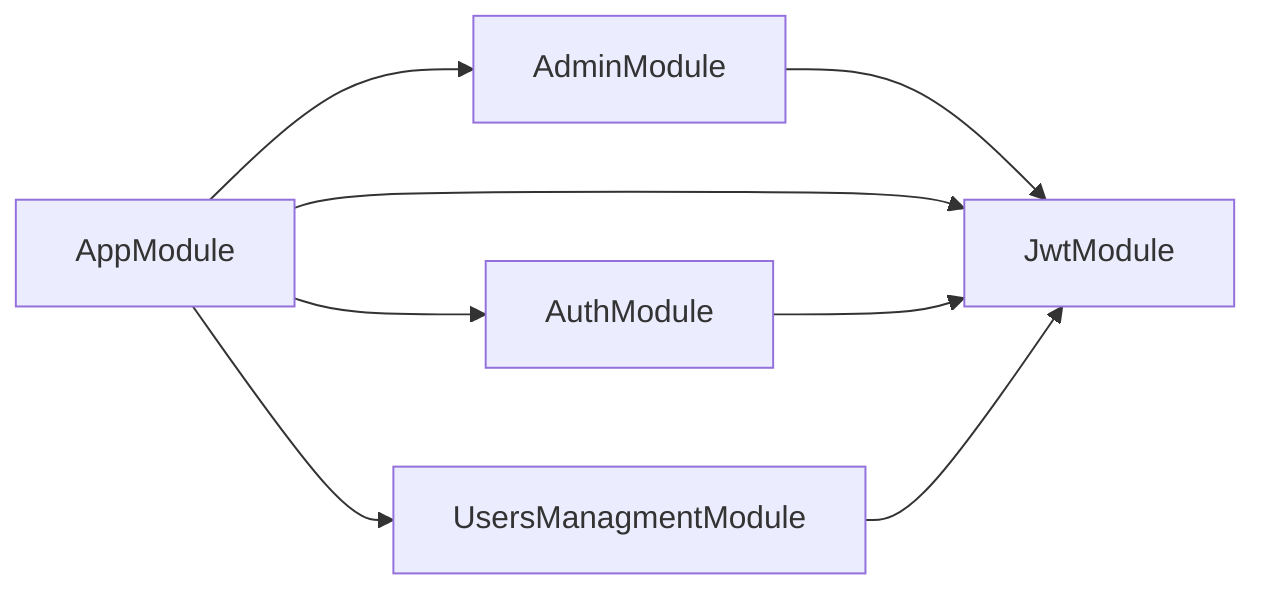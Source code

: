 graph LR
  AdminModule-->JwtModule
  AppModule-->AdminModule
  AppModule-->AuthModule
  AppModule-->JwtModule
  AppModule-->UsersManagmentModule
  AuthModule-->JwtModule
  UsersManagmentModule-->JwtModule